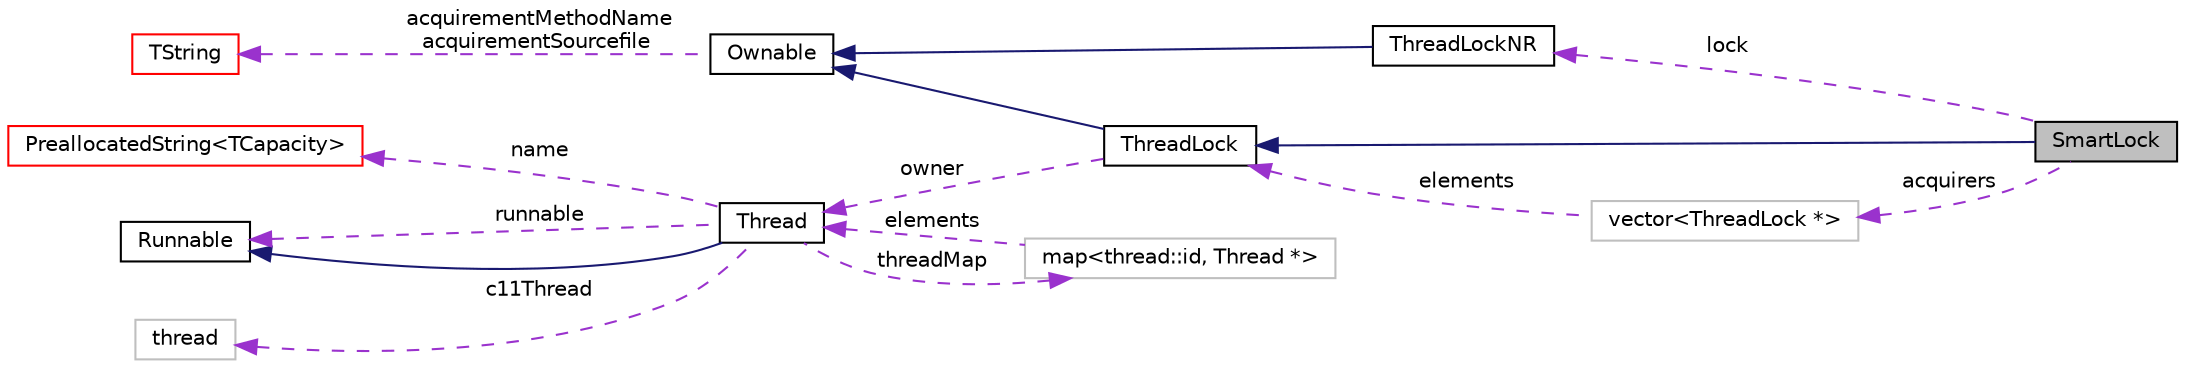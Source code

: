 digraph "SmartLock"
{
  edge [fontname="Helvetica",fontsize="10",labelfontname="Helvetica",labelfontsize="10"];
  node [fontname="Helvetica",fontsize="10",shape=record];
  rankdir="LR";
  Node13 [label="SmartLock",height=0.2,width=0.4,color="black", fillcolor="grey75", style="filled", fontcolor="black"];
  Node20 [label="map\<thread::id, Thread *\>",height=0.2,width=0.4,color="grey75", fillcolor="white", style="filled"];
  Node25 [label="vector\<ThreadLock *\>",height=0.2,width=0.4,color="grey75", fillcolor="white", style="filled"];
  Node21 [label="PreallocatedString\<TCapacity\>",height=0.2,width=0.4,color="red", fillcolor="white", style="filled",URL="$classaworx_1_1lib_1_1strings_1_1PreallocatedString.html"];
  Node14 -> Node13 [dir="back",color="midnightblue",fontsize="10",style="solid",fontname="Helvetica"];
  Node14 -> Node25 [dir="back",color="darkorchid3",fontsize="10",style="dashed",label=" elements" ,fontname="Helvetica"];
  Node15 -> Node14 [dir="back",color="midnightblue",fontsize="10",style="solid",fontname="Helvetica"];
  Node15 -> Node24 [dir="back",color="midnightblue",fontsize="10",style="solid",fontname="Helvetica"];
  Node16 -> Node15 [dir="back",color="darkorchid3",fontsize="10",style="dashed",label=" acquirementMethodName\nacquirementSourcefile" ,fontname="Helvetica"];
  Node18 -> Node14 [dir="back",color="darkorchid3",fontsize="10",style="dashed",label=" owner" ,fontname="Helvetica"];
  Node18 -> Node20 [dir="back",color="darkorchid3",fontsize="10",style="dashed",label=" elements" ,fontname="Helvetica"];
  Node19 -> Node18 [dir="back",color="midnightblue",fontsize="10",style="solid",fontname="Helvetica"];
  Node19 -> Node18 [dir="back",color="darkorchid3",fontsize="10",style="dashed",label=" runnable" ,fontname="Helvetica"];
  Node20 -> Node18 [dir="back",color="darkorchid3",fontsize="10",style="dashed",label=" threadMap" ,fontname="Helvetica"];
  Node21 -> Node18 [dir="back",color="darkorchid3",fontsize="10",style="dashed",label=" name" ,fontname="Helvetica"];
  Node23 -> Node18 [dir="back",color="darkorchid3",fontsize="10",style="dashed",label=" c11Thread" ,fontname="Helvetica"];
  Node24 -> Node13 [dir="back",color="darkorchid3",fontsize="10",style="dashed",label=" lock" ,fontname="Helvetica"];
  Node25 -> Node13 [dir="back",color="darkorchid3",fontsize="10",style="dashed",label=" acquirers" ,fontname="Helvetica"];
  Node14 [label="ThreadLock",height=0.2,width=0.4,color="black", fillcolor="white", style="filled",URL="$classaworx_1_1lib_1_1threads_1_1ThreadLock.html"];
  Node15 [label="Ownable",height=0.2,width=0.4,color="black", fillcolor="white", style="filled",URL="$classaworx_1_1lib_1_1lang_1_1Ownable.html"];
  Node16 [label="TString",height=0.2,width=0.4,color="red", fillcolor="white", style="filled",URL="$classaworx_1_1lib_1_1strings_1_1TString.html"];
  Node18 [label="Thread",height=0.2,width=0.4,color="black", fillcolor="white", style="filled",URL="$classaworx_1_1lib_1_1threads_1_1Thread.html"];
  Node19 [label="Runnable",height=0.2,width=0.4,color="black", fillcolor="white", style="filled",URL="$classaworx_1_1lib_1_1threads_1_1Runnable.html"];
  Node23 [label="thread",height=0.2,width=0.4,color="grey75", fillcolor="white", style="filled",tooltip="STL class. "];
  Node24 [label="ThreadLockNR",height=0.2,width=0.4,color="black", fillcolor="white", style="filled",URL="$classaworx_1_1lib_1_1threads_1_1ThreadLockNR.html"];
}

